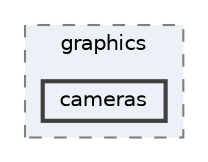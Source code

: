 digraph "engine/src/graphics/cameras"
{
 // LATEX_PDF_SIZE
  bgcolor="transparent";
  edge [fontname=Helvetica,fontsize=10,labelfontname=Helvetica,labelfontsize=10];
  node [fontname=Helvetica,fontsize=10,shape=box,height=0.2,width=0.4];
  compound=true
  subgraph clusterdir_d7958bfcefb379efaec3d62a179a1d24 {
    graph [ bgcolor="#edf0f7", pencolor="grey50", label="graphics", fontname=Helvetica,fontsize=10 style="filled,dashed", URL="dir_d7958bfcefb379efaec3d62a179a1d24.html",tooltip=""]
  dir_c8da6ed00ae71b6406e1d7a8a240caf3 [label="cameras", fillcolor="#edf0f7", color="grey25", style="filled,bold", URL="dir_c8da6ed00ae71b6406e1d7a8a240caf3.html",tooltip=""];
  }
}
